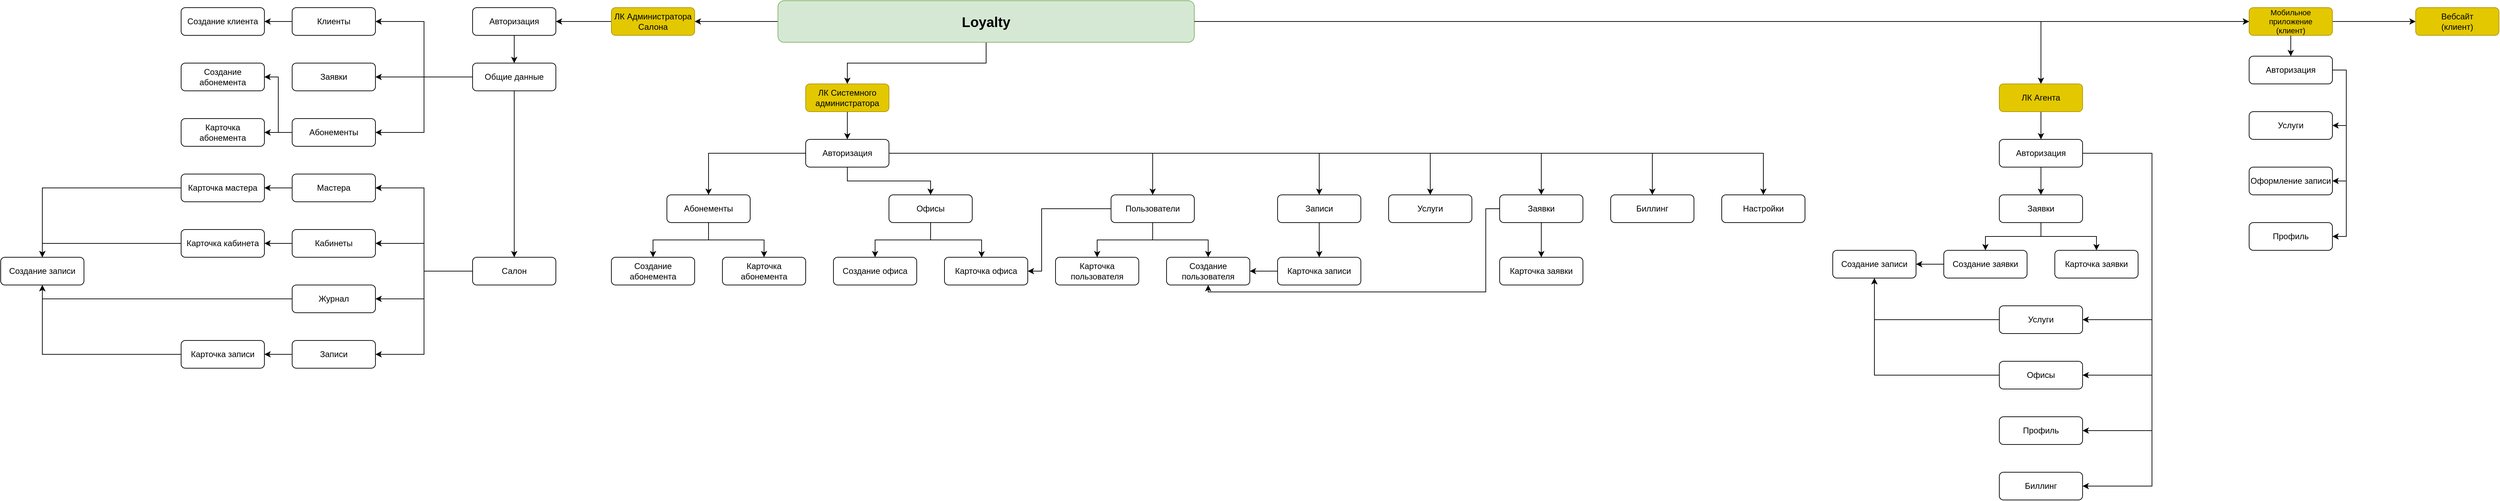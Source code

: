<mxfile version="24.4.4" type="github">
  <diagram name="Page-1" id="3LspEZ6UrVPtPHhB3D5p">
    <mxGraphModel dx="3813" dy="1054" grid="1" gridSize="10" guides="1" tooltips="1" connect="1" arrows="1" fold="1" page="1" pageScale="1" pageWidth="850" pageHeight="1100" math="0" shadow="0">
      <root>
        <mxCell id="0" />
        <mxCell id="1" parent="0" />
        <mxCell id="3AA2hyl5XIKiU2v8SSu--7" style="edgeStyle=orthogonalEdgeStyle;rounded=0;orthogonalLoop=1;jettySize=auto;html=1;" parent="1" source="3AA2hyl5XIKiU2v8SSu--1" target="3AA2hyl5XIKiU2v8SSu--2" edge="1">
          <mxGeometry relative="1" as="geometry" />
        </mxCell>
        <mxCell id="3AA2hyl5XIKiU2v8SSu--8" style="edgeStyle=orthogonalEdgeStyle;rounded=0;orthogonalLoop=1;jettySize=auto;html=1;" parent="1" source="3AA2hyl5XIKiU2v8SSu--1" target="3AA2hyl5XIKiU2v8SSu--3" edge="1">
          <mxGeometry relative="1" as="geometry" />
        </mxCell>
        <mxCell id="3AA2hyl5XIKiU2v8SSu--9" style="edgeStyle=orthogonalEdgeStyle;rounded=0;orthogonalLoop=1;jettySize=auto;html=1;entryX=0.5;entryY=0;entryDx=0;entryDy=0;" parent="1" source="3AA2hyl5XIKiU2v8SSu--1" target="3AA2hyl5XIKiU2v8SSu--4" edge="1">
          <mxGeometry relative="1" as="geometry" />
        </mxCell>
        <mxCell id="3AA2hyl5XIKiU2v8SSu--10" style="edgeStyle=orthogonalEdgeStyle;rounded=0;orthogonalLoop=1;jettySize=auto;html=1;" parent="1" source="3AA2hyl5XIKiU2v8SSu--1" target="3AA2hyl5XIKiU2v8SSu--5" edge="1">
          <mxGeometry relative="1" as="geometry" />
        </mxCell>
        <mxCell id="3AA2hyl5XIKiU2v8SSu--11" style="edgeStyle=orthogonalEdgeStyle;rounded=0;orthogonalLoop=1;jettySize=auto;html=1;" parent="1" source="3AA2hyl5XIKiU2v8SSu--5" target="3AA2hyl5XIKiU2v8SSu--6" edge="1">
          <mxGeometry relative="1" as="geometry" />
        </mxCell>
        <mxCell id="3AA2hyl5XIKiU2v8SSu--1" value="Loyalty" style="rounded=1;whiteSpace=wrap;html=1;fontSize=20;fontStyle=1;fillColor=#d5e8d4;strokeColor=#82b366;" parent="1" vertex="1">
          <mxGeometry x="280" y="40" width="600" height="60" as="geometry" />
        </mxCell>
        <mxCell id="3AA2hyl5XIKiU2v8SSu--13" value="" style="edgeStyle=orthogonalEdgeStyle;rounded=0;orthogonalLoop=1;jettySize=auto;html=1;" parent="1" source="3AA2hyl5XIKiU2v8SSu--2" target="3AA2hyl5XIKiU2v8SSu--12" edge="1">
          <mxGeometry relative="1" as="geometry" />
        </mxCell>
        <mxCell id="3AA2hyl5XIKiU2v8SSu--2" value="ЛК Администратора Салона" style="rounded=1;whiteSpace=wrap;html=1;fillColor=#e3c800;fontColor=#000000;strokeColor=#B09500;" parent="1" vertex="1">
          <mxGeometry x="40" y="50" width="120" height="40" as="geometry" />
        </mxCell>
        <mxCell id="JmcJDeHRHN8Dn5dJAAGy-20" value="" style="edgeStyle=orthogonalEdgeStyle;rounded=0;orthogonalLoop=1;jettySize=auto;html=1;" edge="1" parent="1" source="3AA2hyl5XIKiU2v8SSu--3" target="JmcJDeHRHN8Dn5dJAAGy-18">
          <mxGeometry relative="1" as="geometry" />
        </mxCell>
        <mxCell id="3AA2hyl5XIKiU2v8SSu--3" value="ЛК Системного администратора" style="rounded=1;whiteSpace=wrap;html=1;fillColor=#e3c800;fontColor=#000000;strokeColor=#B09500;" parent="1" vertex="1">
          <mxGeometry x="320" y="160" width="120" height="40" as="geometry" />
        </mxCell>
        <mxCell id="JmcJDeHRHN8Dn5dJAAGy-63" value="" style="edgeStyle=orthogonalEdgeStyle;rounded=0;orthogonalLoop=1;jettySize=auto;html=1;" edge="1" parent="1" source="3AA2hyl5XIKiU2v8SSu--4" target="JmcJDeHRHN8Dn5dJAAGy-62">
          <mxGeometry relative="1" as="geometry" />
        </mxCell>
        <mxCell id="3AA2hyl5XIKiU2v8SSu--4" value="ЛК Агента" style="rounded=1;whiteSpace=wrap;html=1;fillColor=#e3c800;fontColor=#000000;strokeColor=#B09500;" parent="1" vertex="1">
          <mxGeometry x="2040" y="160" width="120" height="40" as="geometry" />
        </mxCell>
        <mxCell id="3AA2hyl5XIKiU2v8SSu--6" value="Вебсайт&lt;div&gt;(клиент)&lt;/div&gt;" style="rounded=1;whiteSpace=wrap;html=1;fillColor=#e3c800;fontColor=#000000;strokeColor=#B09500;" parent="1" vertex="1">
          <mxGeometry x="2640" y="50" width="120" height="40" as="geometry" />
        </mxCell>
        <mxCell id="3AA2hyl5XIKiU2v8SSu--15" value="" style="edgeStyle=orthogonalEdgeStyle;rounded=0;orthogonalLoop=1;jettySize=auto;html=1;" parent="1" source="3AA2hyl5XIKiU2v8SSu--12" target="3AA2hyl5XIKiU2v8SSu--14" edge="1">
          <mxGeometry relative="1" as="geometry" />
        </mxCell>
        <mxCell id="3AA2hyl5XIKiU2v8SSu--12" value="Авторизация" style="whiteSpace=wrap;html=1;rounded=1;" parent="1" vertex="1">
          <mxGeometry x="-160" y="50" width="120" height="40" as="geometry" />
        </mxCell>
        <mxCell id="3AA2hyl5XIKiU2v8SSu--17" value="" style="edgeStyle=orthogonalEdgeStyle;rounded=0;orthogonalLoop=1;jettySize=auto;html=1;" parent="1" source="3AA2hyl5XIKiU2v8SSu--14" target="3AA2hyl5XIKiU2v8SSu--16" edge="1">
          <mxGeometry relative="1" as="geometry" />
        </mxCell>
        <mxCell id="3AA2hyl5XIKiU2v8SSu--24" style="edgeStyle=orthogonalEdgeStyle;rounded=0;orthogonalLoop=1;jettySize=auto;html=1;entryX=1;entryY=0.5;entryDx=0;entryDy=0;" parent="1" source="3AA2hyl5XIKiU2v8SSu--14" target="3AA2hyl5XIKiU2v8SSu--18" edge="1">
          <mxGeometry relative="1" as="geometry" />
        </mxCell>
        <mxCell id="3AA2hyl5XIKiU2v8SSu--25" style="edgeStyle=orthogonalEdgeStyle;rounded=0;orthogonalLoop=1;jettySize=auto;html=1;entryX=1;entryY=0.5;entryDx=0;entryDy=0;" parent="1" source="3AA2hyl5XIKiU2v8SSu--14" target="3AA2hyl5XIKiU2v8SSu--19" edge="1">
          <mxGeometry relative="1" as="geometry" />
        </mxCell>
        <mxCell id="3AA2hyl5XIKiU2v8SSu--27" style="edgeStyle=orthogonalEdgeStyle;rounded=0;orthogonalLoop=1;jettySize=auto;html=1;entryX=0.5;entryY=0;entryDx=0;entryDy=0;" parent="1" source="3AA2hyl5XIKiU2v8SSu--14" target="3AA2hyl5XIKiU2v8SSu--26" edge="1">
          <mxGeometry relative="1" as="geometry" />
        </mxCell>
        <mxCell id="3AA2hyl5XIKiU2v8SSu--14" value="Общие данные" style="whiteSpace=wrap;html=1;rounded=1;" parent="1" vertex="1">
          <mxGeometry x="-160" y="130" width="120" height="40" as="geometry" />
        </mxCell>
        <mxCell id="3AA2hyl5XIKiU2v8SSu--16" value="Заявки" style="whiteSpace=wrap;html=1;rounded=1;" parent="1" vertex="1">
          <mxGeometry x="-420" y="130" width="120" height="40" as="geometry" />
        </mxCell>
        <mxCell id="3AA2hyl5XIKiU2v8SSu--22" value="" style="edgeStyle=orthogonalEdgeStyle;rounded=0;orthogonalLoop=1;jettySize=auto;html=1;" parent="1" source="3AA2hyl5XIKiU2v8SSu--18" target="3AA2hyl5XIKiU2v8SSu--21" edge="1">
          <mxGeometry relative="1" as="geometry" />
        </mxCell>
        <mxCell id="3AA2hyl5XIKiU2v8SSu--18" value="Клиенты" style="whiteSpace=wrap;html=1;rounded=1;" parent="1" vertex="1">
          <mxGeometry x="-420" y="50" width="120" height="40" as="geometry" />
        </mxCell>
        <mxCell id="JmcJDeHRHN8Dn5dJAAGy-16" style="edgeStyle=orthogonalEdgeStyle;rounded=0;orthogonalLoop=1;jettySize=auto;html=1;entryX=1;entryY=0.5;entryDx=0;entryDy=0;" edge="1" parent="1" source="3AA2hyl5XIKiU2v8SSu--19" target="JmcJDeHRHN8Dn5dJAAGy-15">
          <mxGeometry relative="1" as="geometry" />
        </mxCell>
        <mxCell id="JmcJDeHRHN8Dn5dJAAGy-17" style="edgeStyle=orthogonalEdgeStyle;rounded=0;orthogonalLoop=1;jettySize=auto;html=1;entryX=1;entryY=0.5;entryDx=0;entryDy=0;" edge="1" parent="1" source="3AA2hyl5XIKiU2v8SSu--19" target="3AA2hyl5XIKiU2v8SSu--20">
          <mxGeometry relative="1" as="geometry" />
        </mxCell>
        <mxCell id="3AA2hyl5XIKiU2v8SSu--19" value="Абонементы" style="whiteSpace=wrap;html=1;rounded=1;" parent="1" vertex="1">
          <mxGeometry x="-420" y="210" width="120" height="40" as="geometry" />
        </mxCell>
        <mxCell id="3AA2hyl5XIKiU2v8SSu--20" value="Создание абонемента" style="whiteSpace=wrap;html=1;rounded=1;" parent="1" vertex="1">
          <mxGeometry x="-580" y="130" width="120" height="40" as="geometry" />
        </mxCell>
        <mxCell id="3AA2hyl5XIKiU2v8SSu--21" value="Создание клиента" style="whiteSpace=wrap;html=1;rounded=1;" parent="1" vertex="1">
          <mxGeometry x="-580" y="50" width="120" height="40" as="geometry" />
        </mxCell>
        <mxCell id="3AA2hyl5XIKiU2v8SSu--32" style="edgeStyle=orthogonalEdgeStyle;rounded=0;orthogonalLoop=1;jettySize=auto;html=1;entryX=1;entryY=0.5;entryDx=0;entryDy=0;" parent="1" source="3AA2hyl5XIKiU2v8SSu--26" target="3AA2hyl5XIKiU2v8SSu--28" edge="1">
          <mxGeometry relative="1" as="geometry" />
        </mxCell>
        <mxCell id="3AA2hyl5XIKiU2v8SSu--33" style="edgeStyle=orthogonalEdgeStyle;rounded=0;orthogonalLoop=1;jettySize=auto;html=1;entryX=1;entryY=0.5;entryDx=0;entryDy=0;" parent="1" source="3AA2hyl5XIKiU2v8SSu--26" target="3AA2hyl5XIKiU2v8SSu--29" edge="1">
          <mxGeometry relative="1" as="geometry" />
        </mxCell>
        <mxCell id="3AA2hyl5XIKiU2v8SSu--34" style="edgeStyle=orthogonalEdgeStyle;rounded=0;orthogonalLoop=1;jettySize=auto;html=1;entryX=1;entryY=0.5;entryDx=0;entryDy=0;" parent="1" source="3AA2hyl5XIKiU2v8SSu--26" target="3AA2hyl5XIKiU2v8SSu--30" edge="1">
          <mxGeometry relative="1" as="geometry" />
        </mxCell>
        <mxCell id="3AA2hyl5XIKiU2v8SSu--35" style="edgeStyle=orthogonalEdgeStyle;rounded=0;orthogonalLoop=1;jettySize=auto;html=1;entryX=1;entryY=0.5;entryDx=0;entryDy=0;" parent="1" source="3AA2hyl5XIKiU2v8SSu--26" target="3AA2hyl5XIKiU2v8SSu--31" edge="1">
          <mxGeometry relative="1" as="geometry" />
        </mxCell>
        <mxCell id="3AA2hyl5XIKiU2v8SSu--26" value="Салон" style="whiteSpace=wrap;html=1;rounded=1;" parent="1" vertex="1">
          <mxGeometry x="-160" y="410" width="120" height="40" as="geometry" />
        </mxCell>
        <mxCell id="JmcJDeHRHN8Dn5dJAAGy-5" value="" style="edgeStyle=orthogonalEdgeStyle;rounded=0;orthogonalLoop=1;jettySize=auto;html=1;" edge="1" parent="1" source="3AA2hyl5XIKiU2v8SSu--28" target="JmcJDeHRHN8Dn5dJAAGy-4">
          <mxGeometry relative="1" as="geometry" />
        </mxCell>
        <mxCell id="3AA2hyl5XIKiU2v8SSu--28" value="Мастера" style="whiteSpace=wrap;html=1;rounded=1;" parent="1" vertex="1">
          <mxGeometry x="-420" y="290" width="120" height="40" as="geometry" />
        </mxCell>
        <mxCell id="JmcJDeHRHN8Dn5dJAAGy-8" value="" style="edgeStyle=orthogonalEdgeStyle;rounded=0;orthogonalLoop=1;jettySize=auto;html=1;" edge="1" parent="1" source="3AA2hyl5XIKiU2v8SSu--29" target="JmcJDeHRHN8Dn5dJAAGy-7">
          <mxGeometry relative="1" as="geometry" />
        </mxCell>
        <mxCell id="3AA2hyl5XIKiU2v8SSu--29" value="Кабинеты" style="whiteSpace=wrap;html=1;rounded=1;" parent="1" vertex="1">
          <mxGeometry x="-420" y="370" width="120" height="40" as="geometry" />
        </mxCell>
        <mxCell id="JmcJDeHRHN8Dn5dJAAGy-11" style="edgeStyle=orthogonalEdgeStyle;rounded=0;orthogonalLoop=1;jettySize=auto;html=1;entryX=0.5;entryY=1;entryDx=0;entryDy=0;" edge="1" parent="1" source="3AA2hyl5XIKiU2v8SSu--30" target="JmcJDeHRHN8Dn5dJAAGy-6">
          <mxGeometry relative="1" as="geometry" />
        </mxCell>
        <mxCell id="3AA2hyl5XIKiU2v8SSu--30" value="Журнал" style="whiteSpace=wrap;html=1;rounded=1;" parent="1" vertex="1">
          <mxGeometry x="-420" y="450" width="120" height="40" as="geometry" />
        </mxCell>
        <mxCell id="JmcJDeHRHN8Dn5dJAAGy-10" value="" style="edgeStyle=orthogonalEdgeStyle;rounded=0;orthogonalLoop=1;jettySize=auto;html=1;" edge="1" parent="1" source="3AA2hyl5XIKiU2v8SSu--31" target="JmcJDeHRHN8Dn5dJAAGy-9">
          <mxGeometry relative="1" as="geometry" />
        </mxCell>
        <mxCell id="3AA2hyl5XIKiU2v8SSu--31" value="Записи" style="whiteSpace=wrap;html=1;rounded=1;" parent="1" vertex="1">
          <mxGeometry x="-420" y="530" width="120" height="40" as="geometry" />
        </mxCell>
        <mxCell id="JmcJDeHRHN8Dn5dJAAGy-12" style="edgeStyle=orthogonalEdgeStyle;rounded=0;orthogonalLoop=1;jettySize=auto;html=1;entryX=0.5;entryY=0;entryDx=0;entryDy=0;" edge="1" parent="1" source="JmcJDeHRHN8Dn5dJAAGy-4" target="JmcJDeHRHN8Dn5dJAAGy-6">
          <mxGeometry relative="1" as="geometry" />
        </mxCell>
        <mxCell id="JmcJDeHRHN8Dn5dJAAGy-4" value="Карточка мастера" style="whiteSpace=wrap;html=1;rounded=1;" vertex="1" parent="1">
          <mxGeometry x="-580" y="290" width="120" height="40" as="geometry" />
        </mxCell>
        <mxCell id="JmcJDeHRHN8Dn5dJAAGy-6" value="Создание записи" style="whiteSpace=wrap;html=1;rounded=1;" vertex="1" parent="1">
          <mxGeometry x="-840" y="410" width="120" height="40" as="geometry" />
        </mxCell>
        <mxCell id="JmcJDeHRHN8Dn5dJAAGy-13" style="edgeStyle=orthogonalEdgeStyle;rounded=0;orthogonalLoop=1;jettySize=auto;html=1;entryX=0.5;entryY=0;entryDx=0;entryDy=0;" edge="1" parent="1" source="JmcJDeHRHN8Dn5dJAAGy-7" target="JmcJDeHRHN8Dn5dJAAGy-6">
          <mxGeometry relative="1" as="geometry" />
        </mxCell>
        <mxCell id="JmcJDeHRHN8Dn5dJAAGy-7" value="Карточка кабинета" style="whiteSpace=wrap;html=1;rounded=1;" vertex="1" parent="1">
          <mxGeometry x="-580" y="370" width="120" height="40" as="geometry" />
        </mxCell>
        <mxCell id="JmcJDeHRHN8Dn5dJAAGy-14" style="edgeStyle=orthogonalEdgeStyle;rounded=0;orthogonalLoop=1;jettySize=auto;html=1;entryX=0.5;entryY=1;entryDx=0;entryDy=0;" edge="1" parent="1" source="JmcJDeHRHN8Dn5dJAAGy-9" target="JmcJDeHRHN8Dn5dJAAGy-6">
          <mxGeometry relative="1" as="geometry" />
        </mxCell>
        <mxCell id="JmcJDeHRHN8Dn5dJAAGy-9" value="Карточка записи" style="whiteSpace=wrap;html=1;rounded=1;" vertex="1" parent="1">
          <mxGeometry x="-580" y="530" width="120" height="40" as="geometry" />
        </mxCell>
        <mxCell id="JmcJDeHRHN8Dn5dJAAGy-15" value="Карточка абонемента" style="whiteSpace=wrap;html=1;rounded=1;" vertex="1" parent="1">
          <mxGeometry x="-580" y="210" width="120" height="40" as="geometry" />
        </mxCell>
        <mxCell id="JmcJDeHRHN8Dn5dJAAGy-21" value="" style="edgeStyle=orthogonalEdgeStyle;rounded=0;orthogonalLoop=1;jettySize=auto;html=1;" edge="1" parent="1" source="JmcJDeHRHN8Dn5dJAAGy-18" target="JmcJDeHRHN8Dn5dJAAGy-19">
          <mxGeometry relative="1" as="geometry" />
        </mxCell>
        <mxCell id="JmcJDeHRHN8Dn5dJAAGy-49" style="edgeStyle=orthogonalEdgeStyle;rounded=0;orthogonalLoop=1;jettySize=auto;html=1;entryX=0.5;entryY=0;entryDx=0;entryDy=0;" edge="1" parent="1" source="JmcJDeHRHN8Dn5dJAAGy-18" target="JmcJDeHRHN8Dn5dJAAGy-30">
          <mxGeometry relative="1" as="geometry" />
        </mxCell>
        <mxCell id="JmcJDeHRHN8Dn5dJAAGy-50" style="edgeStyle=orthogonalEdgeStyle;rounded=0;orthogonalLoop=1;jettySize=auto;html=1;" edge="1" parent="1" source="JmcJDeHRHN8Dn5dJAAGy-18" target="JmcJDeHRHN8Dn5dJAAGy-24">
          <mxGeometry relative="1" as="geometry" />
        </mxCell>
        <mxCell id="JmcJDeHRHN8Dn5dJAAGy-51" style="edgeStyle=orthogonalEdgeStyle;rounded=0;orthogonalLoop=1;jettySize=auto;html=1;" edge="1" parent="1" source="JmcJDeHRHN8Dn5dJAAGy-18" target="JmcJDeHRHN8Dn5dJAAGy-36">
          <mxGeometry relative="1" as="geometry" />
        </mxCell>
        <mxCell id="JmcJDeHRHN8Dn5dJAAGy-52" style="edgeStyle=orthogonalEdgeStyle;rounded=0;orthogonalLoop=1;jettySize=auto;html=1;" edge="1" parent="1" source="JmcJDeHRHN8Dn5dJAAGy-18" target="JmcJDeHRHN8Dn5dJAAGy-29">
          <mxGeometry relative="1" as="geometry" />
        </mxCell>
        <mxCell id="JmcJDeHRHN8Dn5dJAAGy-53" style="edgeStyle=orthogonalEdgeStyle;rounded=0;orthogonalLoop=1;jettySize=auto;html=1;" edge="1" parent="1" source="JmcJDeHRHN8Dn5dJAAGy-18" target="JmcJDeHRHN8Dn5dJAAGy-35">
          <mxGeometry relative="1" as="geometry" />
        </mxCell>
        <mxCell id="JmcJDeHRHN8Dn5dJAAGy-60" style="edgeStyle=orthogonalEdgeStyle;rounded=0;orthogonalLoop=1;jettySize=auto;html=1;entryX=0.5;entryY=0;entryDx=0;entryDy=0;" edge="1" parent="1" source="JmcJDeHRHN8Dn5dJAAGy-18" target="JmcJDeHRHN8Dn5dJAAGy-40">
          <mxGeometry relative="1" as="geometry" />
        </mxCell>
        <mxCell id="JmcJDeHRHN8Dn5dJAAGy-61" style="edgeStyle=orthogonalEdgeStyle;rounded=0;orthogonalLoop=1;jettySize=auto;html=1;" edge="1" parent="1" source="JmcJDeHRHN8Dn5dJAAGy-18" target="JmcJDeHRHN8Dn5dJAAGy-41">
          <mxGeometry relative="1" as="geometry" />
        </mxCell>
        <mxCell id="JmcJDeHRHN8Dn5dJAAGy-18" value="Авторизация" style="whiteSpace=wrap;html=1;rounded=1;" vertex="1" parent="1">
          <mxGeometry x="320" y="240" width="120" height="40" as="geometry" />
        </mxCell>
        <mxCell id="JmcJDeHRHN8Dn5dJAAGy-23" value="" style="edgeStyle=orthogonalEdgeStyle;rounded=0;orthogonalLoop=1;jettySize=auto;html=1;" edge="1" parent="1" source="JmcJDeHRHN8Dn5dJAAGy-19" target="JmcJDeHRHN8Dn5dJAAGy-22">
          <mxGeometry relative="1" as="geometry" />
        </mxCell>
        <mxCell id="JmcJDeHRHN8Dn5dJAAGy-43" style="edgeStyle=orthogonalEdgeStyle;rounded=0;orthogonalLoop=1;jettySize=auto;html=1;" edge="1" parent="1" source="JmcJDeHRHN8Dn5dJAAGy-19" target="JmcJDeHRHN8Dn5dJAAGy-42">
          <mxGeometry relative="1" as="geometry" />
        </mxCell>
        <mxCell id="JmcJDeHRHN8Dn5dJAAGy-59" style="edgeStyle=orthogonalEdgeStyle;rounded=0;orthogonalLoop=1;jettySize=auto;html=1;entryX=1;entryY=0.5;entryDx=0;entryDy=0;" edge="1" parent="1" source="JmcJDeHRHN8Dn5dJAAGy-19" target="JmcJDeHRHN8Dn5dJAAGy-25">
          <mxGeometry relative="1" as="geometry">
            <Array as="points">
              <mxPoint x="660" y="340" />
              <mxPoint x="660" y="430" />
            </Array>
          </mxGeometry>
        </mxCell>
        <mxCell id="JmcJDeHRHN8Dn5dJAAGy-19" value="Пользователи" style="whiteSpace=wrap;html=1;rounded=1;" vertex="1" parent="1">
          <mxGeometry x="760" y="320" width="120" height="40" as="geometry" />
        </mxCell>
        <mxCell id="JmcJDeHRHN8Dn5dJAAGy-22" value="Карточка пользователя" style="whiteSpace=wrap;html=1;rounded=1;" vertex="1" parent="1">
          <mxGeometry x="680" y="410" width="120" height="40" as="geometry" />
        </mxCell>
        <mxCell id="JmcJDeHRHN8Dn5dJAAGy-46" style="edgeStyle=orthogonalEdgeStyle;rounded=0;orthogonalLoop=1;jettySize=auto;html=1;" edge="1" parent="1" source="JmcJDeHRHN8Dn5dJAAGy-24" target="JmcJDeHRHN8Dn5dJAAGy-26">
          <mxGeometry relative="1" as="geometry" />
        </mxCell>
        <mxCell id="JmcJDeHRHN8Dn5dJAAGy-24" value="Офисы" style="whiteSpace=wrap;html=1;rounded=1;" vertex="1" parent="1">
          <mxGeometry x="440" y="320" width="120" height="40" as="geometry" />
        </mxCell>
        <mxCell id="JmcJDeHRHN8Dn5dJAAGy-26" value="Создание офиса" style="whiteSpace=wrap;html=1;rounded=1;" vertex="1" parent="1">
          <mxGeometry x="360" y="410" width="120" height="40" as="geometry" />
        </mxCell>
        <mxCell id="JmcJDeHRHN8Dn5dJAAGy-29" value="Услуги" style="whiteSpace=wrap;html=1;rounded=1;" vertex="1" parent="1">
          <mxGeometry x="1160" y="320" width="120" height="40" as="geometry" />
        </mxCell>
        <mxCell id="JmcJDeHRHN8Dn5dJAAGy-47" style="edgeStyle=orthogonalEdgeStyle;rounded=0;orthogonalLoop=1;jettySize=auto;html=1;entryX=0.5;entryY=0;entryDx=0;entryDy=0;" edge="1" parent="1" source="JmcJDeHRHN8Dn5dJAAGy-30" target="JmcJDeHRHN8Dn5dJAAGy-33">
          <mxGeometry relative="1" as="geometry" />
        </mxCell>
        <mxCell id="JmcJDeHRHN8Dn5dJAAGy-48" style="edgeStyle=orthogonalEdgeStyle;rounded=0;orthogonalLoop=1;jettySize=auto;html=1;entryX=0.5;entryY=0;entryDx=0;entryDy=0;" edge="1" parent="1" source="JmcJDeHRHN8Dn5dJAAGy-30" target="JmcJDeHRHN8Dn5dJAAGy-31">
          <mxGeometry relative="1" as="geometry" />
        </mxCell>
        <mxCell id="JmcJDeHRHN8Dn5dJAAGy-30" value="Абонементы" style="whiteSpace=wrap;html=1;rounded=1;" vertex="1" parent="1">
          <mxGeometry x="120" y="320" width="120" height="40" as="geometry" />
        </mxCell>
        <mxCell id="JmcJDeHRHN8Dn5dJAAGy-31" value="Карточка абонемента" style="whiteSpace=wrap;html=1;rounded=1;" vertex="1" parent="1">
          <mxGeometry x="200" y="410" width="120" height="40" as="geometry" />
        </mxCell>
        <mxCell id="JmcJDeHRHN8Dn5dJAAGy-33" value="Создание абонемента" style="whiteSpace=wrap;html=1;rounded=1;" vertex="1" parent="1">
          <mxGeometry x="40" y="410" width="120" height="40" as="geometry" />
        </mxCell>
        <mxCell id="JmcJDeHRHN8Dn5dJAAGy-56" value="" style="edgeStyle=orthogonalEdgeStyle;rounded=0;orthogonalLoop=1;jettySize=auto;html=1;" edge="1" parent="1" source="JmcJDeHRHN8Dn5dJAAGy-35" target="JmcJDeHRHN8Dn5dJAAGy-55">
          <mxGeometry relative="1" as="geometry" />
        </mxCell>
        <mxCell id="JmcJDeHRHN8Dn5dJAAGy-57" style="edgeStyle=orthogonalEdgeStyle;rounded=0;orthogonalLoop=1;jettySize=auto;html=1;entryX=0.5;entryY=1;entryDx=0;entryDy=0;" edge="1" parent="1" source="JmcJDeHRHN8Dn5dJAAGy-35" target="JmcJDeHRHN8Dn5dJAAGy-42">
          <mxGeometry relative="1" as="geometry">
            <Array as="points">
              <mxPoint x="1300" y="340" />
              <mxPoint x="1300" y="460" />
              <mxPoint x="900" y="460" />
            </Array>
          </mxGeometry>
        </mxCell>
        <mxCell id="JmcJDeHRHN8Dn5dJAAGy-35" value="Заявки" style="whiteSpace=wrap;html=1;rounded=1;" vertex="1" parent="1">
          <mxGeometry x="1320" y="320" width="120" height="40" as="geometry" />
        </mxCell>
        <mxCell id="JmcJDeHRHN8Dn5dJAAGy-39" value="" style="edgeStyle=orthogonalEdgeStyle;rounded=0;orthogonalLoop=1;jettySize=auto;html=1;" edge="1" parent="1" source="JmcJDeHRHN8Dn5dJAAGy-36" target="JmcJDeHRHN8Dn5dJAAGy-37">
          <mxGeometry relative="1" as="geometry" />
        </mxCell>
        <mxCell id="JmcJDeHRHN8Dn5dJAAGy-36" value="Записи" style="whiteSpace=wrap;html=1;rounded=1;" vertex="1" parent="1">
          <mxGeometry x="1000" y="320" width="120" height="40" as="geometry" />
        </mxCell>
        <mxCell id="JmcJDeHRHN8Dn5dJAAGy-54" style="edgeStyle=orthogonalEdgeStyle;rounded=0;orthogonalLoop=1;jettySize=auto;html=1;entryX=1;entryY=0.5;entryDx=0;entryDy=0;" edge="1" parent="1" source="JmcJDeHRHN8Dn5dJAAGy-37" target="JmcJDeHRHN8Dn5dJAAGy-42">
          <mxGeometry relative="1" as="geometry" />
        </mxCell>
        <mxCell id="JmcJDeHRHN8Dn5dJAAGy-37" value="Карточка записи" style="whiteSpace=wrap;html=1;rounded=1;" vertex="1" parent="1">
          <mxGeometry x="1000" y="410" width="120" height="40" as="geometry" />
        </mxCell>
        <mxCell id="JmcJDeHRHN8Dn5dJAAGy-40" value="Биллинг" style="whiteSpace=wrap;html=1;rounded=1;" vertex="1" parent="1">
          <mxGeometry x="1480" y="320" width="120" height="40" as="geometry" />
        </mxCell>
        <mxCell id="JmcJDeHRHN8Dn5dJAAGy-41" value="Настройки" style="whiteSpace=wrap;html=1;rounded=1;" vertex="1" parent="1">
          <mxGeometry x="1640" y="320" width="120" height="40" as="geometry" />
        </mxCell>
        <mxCell id="JmcJDeHRHN8Dn5dJAAGy-42" value="Создание пользователя" style="whiteSpace=wrap;html=1;rounded=1;" vertex="1" parent="1">
          <mxGeometry x="840" y="410" width="120" height="40" as="geometry" />
        </mxCell>
        <mxCell id="JmcJDeHRHN8Dn5dJAAGy-25" value="Карточка офиса" style="whiteSpace=wrap;html=1;rounded=1;" vertex="1" parent="1">
          <mxGeometry x="520" y="410" width="120" height="40" as="geometry" />
        </mxCell>
        <mxCell id="JmcJDeHRHN8Dn5dJAAGy-45" style="edgeStyle=orthogonalEdgeStyle;rounded=0;orthogonalLoop=1;jettySize=auto;html=1;entryX=0.446;entryY=0.006;entryDx=0;entryDy=0;entryPerimeter=0;" edge="1" parent="1" source="JmcJDeHRHN8Dn5dJAAGy-24" target="JmcJDeHRHN8Dn5dJAAGy-25">
          <mxGeometry relative="1" as="geometry" />
        </mxCell>
        <mxCell id="JmcJDeHRHN8Dn5dJAAGy-55" value="Карточка заявки" style="whiteSpace=wrap;html=1;rounded=1;" vertex="1" parent="1">
          <mxGeometry x="1320" y="410" width="120" height="40" as="geometry" />
        </mxCell>
        <mxCell id="JmcJDeHRHN8Dn5dJAAGy-75" style="edgeStyle=orthogonalEdgeStyle;rounded=0;orthogonalLoop=1;jettySize=auto;html=1;entryX=1;entryY=0.5;entryDx=0;entryDy=0;entryPerimeter=0;exitX=1;exitY=0.5;exitDx=0;exitDy=0;" edge="1" parent="1" source="JmcJDeHRHN8Dn5dJAAGy-62" target="JmcJDeHRHN8Dn5dJAAGy-67">
          <mxGeometry relative="1" as="geometry">
            <mxPoint x="2170" y="260" as="sourcePoint" />
            <mxPoint x="2170" y="500" as="targetPoint" />
            <Array as="points">
              <mxPoint x="2260" y="260" />
              <mxPoint x="2260" y="500" />
            </Array>
          </mxGeometry>
        </mxCell>
        <mxCell id="JmcJDeHRHN8Dn5dJAAGy-78" value="" style="edgeStyle=orthogonalEdgeStyle;rounded=0;orthogonalLoop=1;jettySize=auto;html=1;" edge="1" parent="1" source="JmcJDeHRHN8Dn5dJAAGy-62" target="JmcJDeHRHN8Dn5dJAAGy-64">
          <mxGeometry relative="1" as="geometry" />
        </mxCell>
        <mxCell id="JmcJDeHRHN8Dn5dJAAGy-80" style="edgeStyle=orthogonalEdgeStyle;rounded=0;orthogonalLoop=1;jettySize=auto;html=1;entryX=1;entryY=0.5;entryDx=0;entryDy=0;" edge="1" parent="1" source="JmcJDeHRHN8Dn5dJAAGy-62" target="JmcJDeHRHN8Dn5dJAAGy-71">
          <mxGeometry relative="1" as="geometry">
            <Array as="points">
              <mxPoint x="2260" y="260" />
              <mxPoint x="2260" y="580" />
            </Array>
          </mxGeometry>
        </mxCell>
        <mxCell id="JmcJDeHRHN8Dn5dJAAGy-81" style="edgeStyle=orthogonalEdgeStyle;rounded=0;orthogonalLoop=1;jettySize=auto;html=1;entryX=1;entryY=0.5;entryDx=0;entryDy=0;" edge="1" parent="1" source="JmcJDeHRHN8Dn5dJAAGy-62" target="JmcJDeHRHN8Dn5dJAAGy-73">
          <mxGeometry relative="1" as="geometry">
            <Array as="points">
              <mxPoint x="2260" y="260" />
              <mxPoint x="2260" y="660" />
            </Array>
          </mxGeometry>
        </mxCell>
        <mxCell id="JmcJDeHRHN8Dn5dJAAGy-82" style="edgeStyle=orthogonalEdgeStyle;rounded=0;orthogonalLoop=1;jettySize=auto;html=1;entryX=1;entryY=0.5;entryDx=0;entryDy=0;" edge="1" parent="1" source="JmcJDeHRHN8Dn5dJAAGy-62" target="JmcJDeHRHN8Dn5dJAAGy-74">
          <mxGeometry relative="1" as="geometry">
            <Array as="points">
              <mxPoint x="2260" y="260" />
              <mxPoint x="2260" y="740" />
            </Array>
          </mxGeometry>
        </mxCell>
        <mxCell id="JmcJDeHRHN8Dn5dJAAGy-62" value="Авторизация" style="whiteSpace=wrap;html=1;rounded=1;" vertex="1" parent="1">
          <mxGeometry x="2040" y="240" width="120" height="40" as="geometry" />
        </mxCell>
        <mxCell id="JmcJDeHRHN8Dn5dJAAGy-76" style="edgeStyle=orthogonalEdgeStyle;rounded=0;orthogonalLoop=1;jettySize=auto;html=1;entryX=0.5;entryY=0;entryDx=0;entryDy=0;" edge="1" parent="1" source="JmcJDeHRHN8Dn5dJAAGy-64" target="JmcJDeHRHN8Dn5dJAAGy-66">
          <mxGeometry relative="1" as="geometry" />
        </mxCell>
        <mxCell id="JmcJDeHRHN8Dn5dJAAGy-77" style="edgeStyle=orthogonalEdgeStyle;rounded=0;orthogonalLoop=1;jettySize=auto;html=1;entryX=0.5;entryY=0;entryDx=0;entryDy=0;" edge="1" parent="1" source="JmcJDeHRHN8Dn5dJAAGy-64" target="JmcJDeHRHN8Dn5dJAAGy-65">
          <mxGeometry relative="1" as="geometry" />
        </mxCell>
        <mxCell id="JmcJDeHRHN8Dn5dJAAGy-64" value="Заявки" style="whiteSpace=wrap;html=1;rounded=1;" vertex="1" parent="1">
          <mxGeometry x="2040" y="320" width="120" height="40" as="geometry" />
        </mxCell>
        <mxCell id="JmcJDeHRHN8Dn5dJAAGy-69" value="" style="edgeStyle=orthogonalEdgeStyle;rounded=0;orthogonalLoop=1;jettySize=auto;html=1;" edge="1" parent="1" source="JmcJDeHRHN8Dn5dJAAGy-65" target="JmcJDeHRHN8Dn5dJAAGy-68">
          <mxGeometry relative="1" as="geometry" />
        </mxCell>
        <mxCell id="JmcJDeHRHN8Dn5dJAAGy-65" value="Создание заявки" style="whiteSpace=wrap;html=1;rounded=1;" vertex="1" parent="1">
          <mxGeometry x="1960" y="400" width="120" height="40" as="geometry" />
        </mxCell>
        <mxCell id="JmcJDeHRHN8Dn5dJAAGy-66" value="Карточка заявки" style="whiteSpace=wrap;html=1;rounded=1;" vertex="1" parent="1">
          <mxGeometry x="2120" y="400" width="120" height="40" as="geometry" />
        </mxCell>
        <mxCell id="JmcJDeHRHN8Dn5dJAAGy-70" style="edgeStyle=orthogonalEdgeStyle;rounded=0;orthogonalLoop=1;jettySize=auto;html=1;entryX=0.5;entryY=1;entryDx=0;entryDy=0;" edge="1" parent="1" source="JmcJDeHRHN8Dn5dJAAGy-67" target="JmcJDeHRHN8Dn5dJAAGy-68">
          <mxGeometry relative="1" as="geometry" />
        </mxCell>
        <mxCell id="JmcJDeHRHN8Dn5dJAAGy-67" value="Услуги" style="whiteSpace=wrap;html=1;rounded=1;" vertex="1" parent="1">
          <mxGeometry x="2040" y="480" width="120" height="40" as="geometry" />
        </mxCell>
        <mxCell id="JmcJDeHRHN8Dn5dJAAGy-68" value="Создание записи" style="whiteSpace=wrap;html=1;rounded=1;" vertex="1" parent="1">
          <mxGeometry x="1800" y="400" width="120" height="40" as="geometry" />
        </mxCell>
        <mxCell id="JmcJDeHRHN8Dn5dJAAGy-72" style="edgeStyle=orthogonalEdgeStyle;rounded=0;orthogonalLoop=1;jettySize=auto;html=1;entryX=0.5;entryY=1;entryDx=0;entryDy=0;" edge="1" parent="1" source="JmcJDeHRHN8Dn5dJAAGy-71" target="JmcJDeHRHN8Dn5dJAAGy-68">
          <mxGeometry relative="1" as="geometry" />
        </mxCell>
        <mxCell id="JmcJDeHRHN8Dn5dJAAGy-71" value="Офисы" style="whiteSpace=wrap;html=1;rounded=1;" vertex="1" parent="1">
          <mxGeometry x="2040" y="560" width="120" height="40" as="geometry" />
        </mxCell>
        <mxCell id="JmcJDeHRHN8Dn5dJAAGy-73" value="Профиль" style="whiteSpace=wrap;html=1;rounded=1;" vertex="1" parent="1">
          <mxGeometry x="2040" y="640" width="120" height="40" as="geometry" />
        </mxCell>
        <mxCell id="JmcJDeHRHN8Dn5dJAAGy-74" value="Биллинг" style="whiteSpace=wrap;html=1;rounded=1;" vertex="1" parent="1">
          <mxGeometry x="2040" y="720" width="120" height="40" as="geometry" />
        </mxCell>
        <mxCell id="JmcJDeHRHN8Dn5dJAAGy-83" value="" style="edgeStyle=orthogonalEdgeStyle;rounded=0;orthogonalLoop=1;jettySize=auto;html=1;" edge="1" parent="1" source="3AA2hyl5XIKiU2v8SSu--1" target="3AA2hyl5XIKiU2v8SSu--5">
          <mxGeometry relative="1" as="geometry">
            <mxPoint x="880" y="70" as="sourcePoint" />
            <mxPoint x="2460" y="160" as="targetPoint" />
          </mxGeometry>
        </mxCell>
        <mxCell id="JmcJDeHRHN8Dn5dJAAGy-88" value="" style="edgeStyle=orthogonalEdgeStyle;rounded=0;orthogonalLoop=1;jettySize=auto;html=1;entryX=0.5;entryY=0;entryDx=0;entryDy=0;" edge="1" parent="1" source="3AA2hyl5XIKiU2v8SSu--5" target="JmcJDeHRHN8Dn5dJAAGy-84">
          <mxGeometry relative="1" as="geometry" />
        </mxCell>
        <mxCell id="3AA2hyl5XIKiU2v8SSu--5" value="Мобильное приложение&lt;div style=&quot;font-size: 11px;&quot;&gt;(клиент)&lt;/div&gt;" style="rounded=1;whiteSpace=wrap;html=1;fontSize=11;fillColor=#e3c800;fontColor=#000000;strokeColor=#B09500;" parent="1" vertex="1">
          <mxGeometry x="2400" y="50" width="120" height="40" as="geometry" />
        </mxCell>
        <mxCell id="JmcJDeHRHN8Dn5dJAAGy-90" style="edgeStyle=orthogonalEdgeStyle;rounded=0;orthogonalLoop=1;jettySize=auto;html=1;entryX=1;entryY=0.5;entryDx=0;entryDy=0;exitX=1;exitY=0.5;exitDx=0;exitDy=0;" edge="1" parent="1" source="JmcJDeHRHN8Dn5dJAAGy-84" target="JmcJDeHRHN8Dn5dJAAGy-85">
          <mxGeometry relative="1" as="geometry" />
        </mxCell>
        <mxCell id="JmcJDeHRHN8Dn5dJAAGy-91" style="edgeStyle=orthogonalEdgeStyle;rounded=0;orthogonalLoop=1;jettySize=auto;html=1;entryX=1;entryY=0.5;entryDx=0;entryDy=0;exitX=1;exitY=0.5;exitDx=0;exitDy=0;" edge="1" parent="1" source="JmcJDeHRHN8Dn5dJAAGy-84" target="JmcJDeHRHN8Dn5dJAAGy-86">
          <mxGeometry relative="1" as="geometry" />
        </mxCell>
        <mxCell id="JmcJDeHRHN8Dn5dJAAGy-92" style="edgeStyle=orthogonalEdgeStyle;rounded=0;orthogonalLoop=1;jettySize=auto;html=1;entryX=1;entryY=0.5;entryDx=0;entryDy=0;exitX=1;exitY=0.5;exitDx=0;exitDy=0;" edge="1" parent="1" source="JmcJDeHRHN8Dn5dJAAGy-84" target="JmcJDeHRHN8Dn5dJAAGy-87">
          <mxGeometry relative="1" as="geometry" />
        </mxCell>
        <mxCell id="JmcJDeHRHN8Dn5dJAAGy-84" value="Авторизация" style="whiteSpace=wrap;html=1;rounded=1;" vertex="1" parent="1">
          <mxGeometry x="2400" y="120" width="120" height="40" as="geometry" />
        </mxCell>
        <mxCell id="JmcJDeHRHN8Dn5dJAAGy-85" value="Услуги" style="whiteSpace=wrap;html=1;rounded=1;" vertex="1" parent="1">
          <mxGeometry x="2400" y="200" width="120" height="40" as="geometry" />
        </mxCell>
        <mxCell id="JmcJDeHRHN8Dn5dJAAGy-86" value="Оформление записи" style="whiteSpace=wrap;html=1;rounded=1;" vertex="1" parent="1">
          <mxGeometry x="2400" y="280" width="120" height="40" as="geometry" />
        </mxCell>
        <mxCell id="JmcJDeHRHN8Dn5dJAAGy-87" value="Профиль" style="whiteSpace=wrap;html=1;rounded=1;" vertex="1" parent="1">
          <mxGeometry x="2400" y="360" width="120" height="40" as="geometry" />
        </mxCell>
      </root>
    </mxGraphModel>
  </diagram>
</mxfile>
